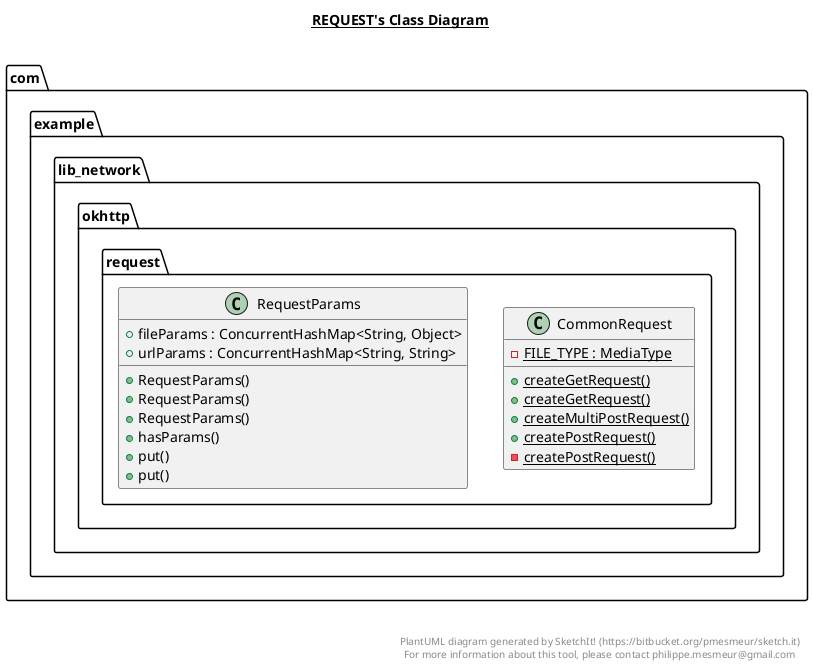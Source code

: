 @startuml

title __REQUEST's Class Diagram__\n

  namespace com.example.lib_network {
    namespace okhttp {
      namespace request {
        class com.example.lib_network.okhttp.request.CommonRequest {
            {static} - FILE_TYPE : MediaType
            {static} + createGetRequest()
            {static} + createGetRequest()
            {static} + createMultiPostRequest()
            {static} + createPostRequest()
            {static} - createPostRequest()
        }
      }
    }
  }
  

  namespace com.example.lib_network {
    namespace okhttp {
      namespace request {
        class com.example.lib_network.okhttp.request.RequestParams {
            + fileParams : ConcurrentHashMap<String, Object>
            + urlParams : ConcurrentHashMap<String, String>
            + RequestParams()
            + RequestParams()
            + RequestParams()
            + hasParams()
            + put()
            + put()
        }
      }
    }
  }
  



right footer


PlantUML diagram generated by SketchIt! (https://bitbucket.org/pmesmeur/sketch.it)
For more information about this tool, please contact philippe.mesmeur@gmail.com
endfooter

@enduml
